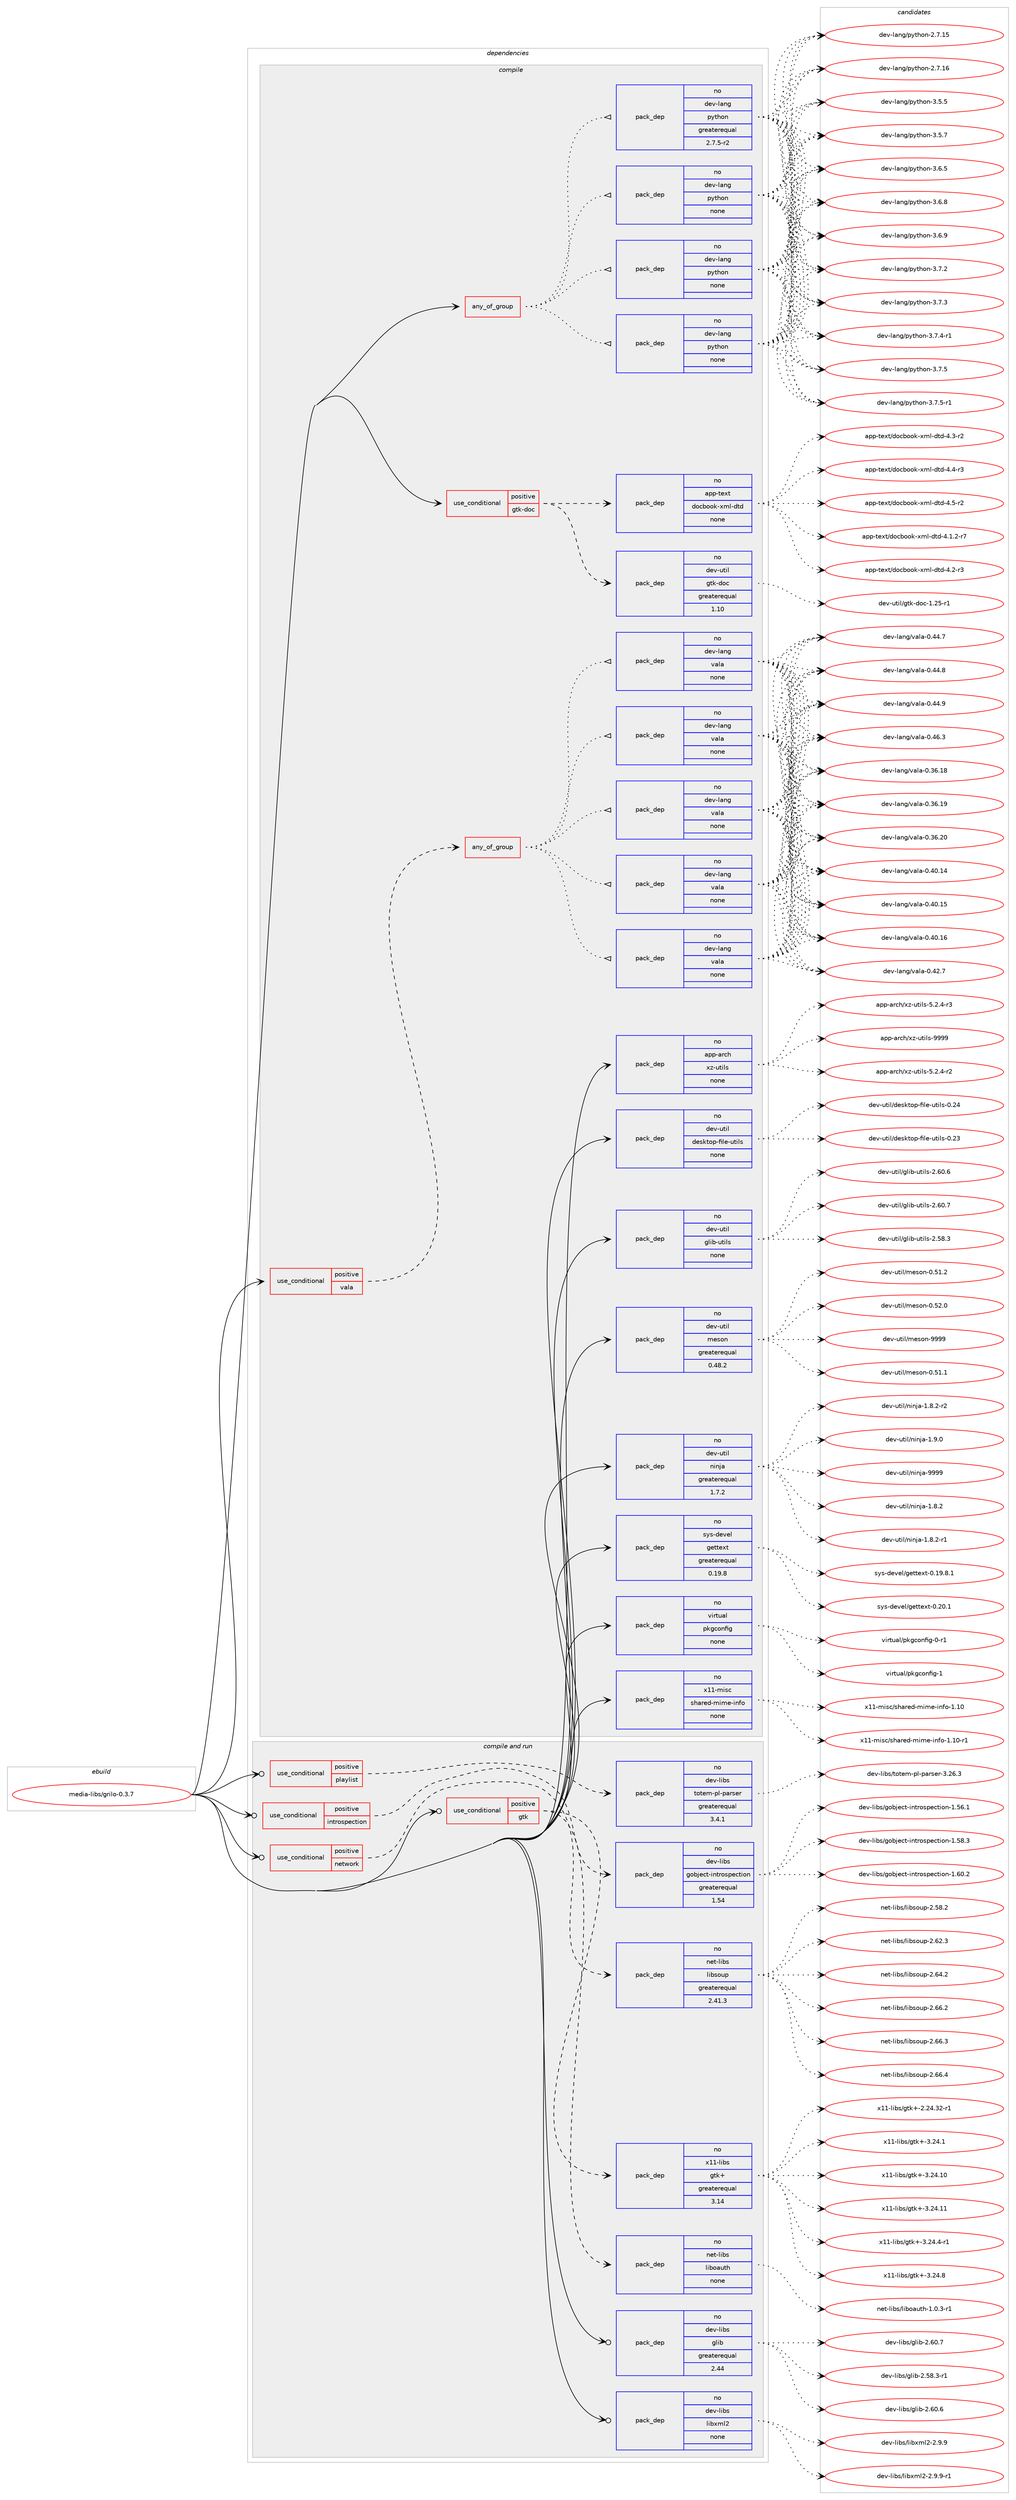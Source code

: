 digraph prolog {

# *************
# Graph options
# *************

newrank=true;
concentrate=true;
compound=true;
graph [rankdir=LR,fontname=Helvetica,fontsize=10,ranksep=1.5];#, ranksep=2.5, nodesep=0.2];
edge  [arrowhead=vee];
node  [fontname=Helvetica,fontsize=10];

# **********
# The ebuild
# **********

subgraph cluster_leftcol {
color=gray;
rank=same;
label=<<i>ebuild</i>>;
id [label="media-libs/grilo-0.3.7", color=red, width=4, href="../media-libs/grilo-0.3.7.svg"];
}

# ****************
# The dependencies
# ****************

subgraph cluster_midcol {
color=gray;
label=<<i>dependencies</i>>;
subgraph cluster_compile {
fillcolor="#eeeeee";
style=filled;
label=<<i>compile</i>>;
subgraph any13218 {
dependency785908 [label=<<TABLE BORDER="0" CELLBORDER="1" CELLSPACING="0" CELLPADDING="4"><TR><TD CELLPADDING="10">any_of_group</TD></TR></TABLE>>, shape=none, color=red];subgraph pack581146 {
dependency785909 [label=<<TABLE BORDER="0" CELLBORDER="1" CELLSPACING="0" CELLPADDING="4" WIDTH="220"><TR><TD ROWSPAN="6" CELLPADDING="30">pack_dep</TD></TR><TR><TD WIDTH="110">no</TD></TR><TR><TD>dev-lang</TD></TR><TR><TD>python</TD></TR><TR><TD>none</TD></TR><TR><TD></TD></TR></TABLE>>, shape=none, color=blue];
}
dependency785908:e -> dependency785909:w [weight=20,style="dotted",arrowhead="oinv"];
subgraph pack581147 {
dependency785910 [label=<<TABLE BORDER="0" CELLBORDER="1" CELLSPACING="0" CELLPADDING="4" WIDTH="220"><TR><TD ROWSPAN="6" CELLPADDING="30">pack_dep</TD></TR><TR><TD WIDTH="110">no</TD></TR><TR><TD>dev-lang</TD></TR><TR><TD>python</TD></TR><TR><TD>none</TD></TR><TR><TD></TD></TR></TABLE>>, shape=none, color=blue];
}
dependency785908:e -> dependency785910:w [weight=20,style="dotted",arrowhead="oinv"];
subgraph pack581148 {
dependency785911 [label=<<TABLE BORDER="0" CELLBORDER="1" CELLSPACING="0" CELLPADDING="4" WIDTH="220"><TR><TD ROWSPAN="6" CELLPADDING="30">pack_dep</TD></TR><TR><TD WIDTH="110">no</TD></TR><TR><TD>dev-lang</TD></TR><TR><TD>python</TD></TR><TR><TD>none</TD></TR><TR><TD></TD></TR></TABLE>>, shape=none, color=blue];
}
dependency785908:e -> dependency785911:w [weight=20,style="dotted",arrowhead="oinv"];
subgraph pack581149 {
dependency785912 [label=<<TABLE BORDER="0" CELLBORDER="1" CELLSPACING="0" CELLPADDING="4" WIDTH="220"><TR><TD ROWSPAN="6" CELLPADDING="30">pack_dep</TD></TR><TR><TD WIDTH="110">no</TD></TR><TR><TD>dev-lang</TD></TR><TR><TD>python</TD></TR><TR><TD>greaterequal</TD></TR><TR><TD>2.7.5-r2</TD></TR></TABLE>>, shape=none, color=blue];
}
dependency785908:e -> dependency785912:w [weight=20,style="dotted",arrowhead="oinv"];
}
id:e -> dependency785908:w [weight=20,style="solid",arrowhead="vee"];
subgraph cond191111 {
dependency785913 [label=<<TABLE BORDER="0" CELLBORDER="1" CELLSPACING="0" CELLPADDING="4"><TR><TD ROWSPAN="3" CELLPADDING="10">use_conditional</TD></TR><TR><TD>positive</TD></TR><TR><TD>gtk-doc</TD></TR></TABLE>>, shape=none, color=red];
subgraph pack581150 {
dependency785914 [label=<<TABLE BORDER="0" CELLBORDER="1" CELLSPACING="0" CELLPADDING="4" WIDTH="220"><TR><TD ROWSPAN="6" CELLPADDING="30">pack_dep</TD></TR><TR><TD WIDTH="110">no</TD></TR><TR><TD>dev-util</TD></TR><TR><TD>gtk-doc</TD></TR><TR><TD>greaterequal</TD></TR><TR><TD>1.10</TD></TR></TABLE>>, shape=none, color=blue];
}
dependency785913:e -> dependency785914:w [weight=20,style="dashed",arrowhead="vee"];
subgraph pack581151 {
dependency785915 [label=<<TABLE BORDER="0" CELLBORDER="1" CELLSPACING="0" CELLPADDING="4" WIDTH="220"><TR><TD ROWSPAN="6" CELLPADDING="30">pack_dep</TD></TR><TR><TD WIDTH="110">no</TD></TR><TR><TD>app-text</TD></TR><TR><TD>docbook-xml-dtd</TD></TR><TR><TD>none</TD></TR><TR><TD></TD></TR></TABLE>>, shape=none, color=blue];
}
dependency785913:e -> dependency785915:w [weight=20,style="dashed",arrowhead="vee"];
}
id:e -> dependency785913:w [weight=20,style="solid",arrowhead="vee"];
subgraph cond191112 {
dependency785916 [label=<<TABLE BORDER="0" CELLBORDER="1" CELLSPACING="0" CELLPADDING="4"><TR><TD ROWSPAN="3" CELLPADDING="10">use_conditional</TD></TR><TR><TD>positive</TD></TR><TR><TD>vala</TD></TR></TABLE>>, shape=none, color=red];
subgraph any13219 {
dependency785917 [label=<<TABLE BORDER="0" CELLBORDER="1" CELLSPACING="0" CELLPADDING="4"><TR><TD CELLPADDING="10">any_of_group</TD></TR></TABLE>>, shape=none, color=red];subgraph pack581152 {
dependency785918 [label=<<TABLE BORDER="0" CELLBORDER="1" CELLSPACING="0" CELLPADDING="4" WIDTH="220"><TR><TD ROWSPAN="6" CELLPADDING="30">pack_dep</TD></TR><TR><TD WIDTH="110">no</TD></TR><TR><TD>dev-lang</TD></TR><TR><TD>vala</TD></TR><TR><TD>none</TD></TR><TR><TD></TD></TR></TABLE>>, shape=none, color=blue];
}
dependency785917:e -> dependency785918:w [weight=20,style="dotted",arrowhead="oinv"];
subgraph pack581153 {
dependency785919 [label=<<TABLE BORDER="0" CELLBORDER="1" CELLSPACING="0" CELLPADDING="4" WIDTH="220"><TR><TD ROWSPAN="6" CELLPADDING="30">pack_dep</TD></TR><TR><TD WIDTH="110">no</TD></TR><TR><TD>dev-lang</TD></TR><TR><TD>vala</TD></TR><TR><TD>none</TD></TR><TR><TD></TD></TR></TABLE>>, shape=none, color=blue];
}
dependency785917:e -> dependency785919:w [weight=20,style="dotted",arrowhead="oinv"];
subgraph pack581154 {
dependency785920 [label=<<TABLE BORDER="0" CELLBORDER="1" CELLSPACING="0" CELLPADDING="4" WIDTH="220"><TR><TD ROWSPAN="6" CELLPADDING="30">pack_dep</TD></TR><TR><TD WIDTH="110">no</TD></TR><TR><TD>dev-lang</TD></TR><TR><TD>vala</TD></TR><TR><TD>none</TD></TR><TR><TD></TD></TR></TABLE>>, shape=none, color=blue];
}
dependency785917:e -> dependency785920:w [weight=20,style="dotted",arrowhead="oinv"];
subgraph pack581155 {
dependency785921 [label=<<TABLE BORDER="0" CELLBORDER="1" CELLSPACING="0" CELLPADDING="4" WIDTH="220"><TR><TD ROWSPAN="6" CELLPADDING="30">pack_dep</TD></TR><TR><TD WIDTH="110">no</TD></TR><TR><TD>dev-lang</TD></TR><TR><TD>vala</TD></TR><TR><TD>none</TD></TR><TR><TD></TD></TR></TABLE>>, shape=none, color=blue];
}
dependency785917:e -> dependency785921:w [weight=20,style="dotted",arrowhead="oinv"];
subgraph pack581156 {
dependency785922 [label=<<TABLE BORDER="0" CELLBORDER="1" CELLSPACING="0" CELLPADDING="4" WIDTH="220"><TR><TD ROWSPAN="6" CELLPADDING="30">pack_dep</TD></TR><TR><TD WIDTH="110">no</TD></TR><TR><TD>dev-lang</TD></TR><TR><TD>vala</TD></TR><TR><TD>none</TD></TR><TR><TD></TD></TR></TABLE>>, shape=none, color=blue];
}
dependency785917:e -> dependency785922:w [weight=20,style="dotted",arrowhead="oinv"];
}
dependency785916:e -> dependency785917:w [weight=20,style="dashed",arrowhead="vee"];
}
id:e -> dependency785916:w [weight=20,style="solid",arrowhead="vee"];
subgraph pack581157 {
dependency785923 [label=<<TABLE BORDER="0" CELLBORDER="1" CELLSPACING="0" CELLPADDING="4" WIDTH="220"><TR><TD ROWSPAN="6" CELLPADDING="30">pack_dep</TD></TR><TR><TD WIDTH="110">no</TD></TR><TR><TD>app-arch</TD></TR><TR><TD>xz-utils</TD></TR><TR><TD>none</TD></TR><TR><TD></TD></TR></TABLE>>, shape=none, color=blue];
}
id:e -> dependency785923:w [weight=20,style="solid",arrowhead="vee"];
subgraph pack581158 {
dependency785924 [label=<<TABLE BORDER="0" CELLBORDER="1" CELLSPACING="0" CELLPADDING="4" WIDTH="220"><TR><TD ROWSPAN="6" CELLPADDING="30">pack_dep</TD></TR><TR><TD WIDTH="110">no</TD></TR><TR><TD>dev-util</TD></TR><TR><TD>desktop-file-utils</TD></TR><TR><TD>none</TD></TR><TR><TD></TD></TR></TABLE>>, shape=none, color=blue];
}
id:e -> dependency785924:w [weight=20,style="solid",arrowhead="vee"];
subgraph pack581159 {
dependency785925 [label=<<TABLE BORDER="0" CELLBORDER="1" CELLSPACING="0" CELLPADDING="4" WIDTH="220"><TR><TD ROWSPAN="6" CELLPADDING="30">pack_dep</TD></TR><TR><TD WIDTH="110">no</TD></TR><TR><TD>dev-util</TD></TR><TR><TD>glib-utils</TD></TR><TR><TD>none</TD></TR><TR><TD></TD></TR></TABLE>>, shape=none, color=blue];
}
id:e -> dependency785925:w [weight=20,style="solid",arrowhead="vee"];
subgraph pack581160 {
dependency785926 [label=<<TABLE BORDER="0" CELLBORDER="1" CELLSPACING="0" CELLPADDING="4" WIDTH="220"><TR><TD ROWSPAN="6" CELLPADDING="30">pack_dep</TD></TR><TR><TD WIDTH="110">no</TD></TR><TR><TD>dev-util</TD></TR><TR><TD>meson</TD></TR><TR><TD>greaterequal</TD></TR><TR><TD>0.48.2</TD></TR></TABLE>>, shape=none, color=blue];
}
id:e -> dependency785926:w [weight=20,style="solid",arrowhead="vee"];
subgraph pack581161 {
dependency785927 [label=<<TABLE BORDER="0" CELLBORDER="1" CELLSPACING="0" CELLPADDING="4" WIDTH="220"><TR><TD ROWSPAN="6" CELLPADDING="30">pack_dep</TD></TR><TR><TD WIDTH="110">no</TD></TR><TR><TD>dev-util</TD></TR><TR><TD>ninja</TD></TR><TR><TD>greaterequal</TD></TR><TR><TD>1.7.2</TD></TR></TABLE>>, shape=none, color=blue];
}
id:e -> dependency785927:w [weight=20,style="solid",arrowhead="vee"];
subgraph pack581162 {
dependency785928 [label=<<TABLE BORDER="0" CELLBORDER="1" CELLSPACING="0" CELLPADDING="4" WIDTH="220"><TR><TD ROWSPAN="6" CELLPADDING="30">pack_dep</TD></TR><TR><TD WIDTH="110">no</TD></TR><TR><TD>sys-devel</TD></TR><TR><TD>gettext</TD></TR><TR><TD>greaterequal</TD></TR><TR><TD>0.19.8</TD></TR></TABLE>>, shape=none, color=blue];
}
id:e -> dependency785928:w [weight=20,style="solid",arrowhead="vee"];
subgraph pack581163 {
dependency785929 [label=<<TABLE BORDER="0" CELLBORDER="1" CELLSPACING="0" CELLPADDING="4" WIDTH="220"><TR><TD ROWSPAN="6" CELLPADDING="30">pack_dep</TD></TR><TR><TD WIDTH="110">no</TD></TR><TR><TD>virtual</TD></TR><TR><TD>pkgconfig</TD></TR><TR><TD>none</TD></TR><TR><TD></TD></TR></TABLE>>, shape=none, color=blue];
}
id:e -> dependency785929:w [weight=20,style="solid",arrowhead="vee"];
subgraph pack581164 {
dependency785930 [label=<<TABLE BORDER="0" CELLBORDER="1" CELLSPACING="0" CELLPADDING="4" WIDTH="220"><TR><TD ROWSPAN="6" CELLPADDING="30">pack_dep</TD></TR><TR><TD WIDTH="110">no</TD></TR><TR><TD>x11-misc</TD></TR><TR><TD>shared-mime-info</TD></TR><TR><TD>none</TD></TR><TR><TD></TD></TR></TABLE>>, shape=none, color=blue];
}
id:e -> dependency785930:w [weight=20,style="solid",arrowhead="vee"];
}
subgraph cluster_compileandrun {
fillcolor="#eeeeee";
style=filled;
label=<<i>compile and run</i>>;
subgraph cond191113 {
dependency785931 [label=<<TABLE BORDER="0" CELLBORDER="1" CELLSPACING="0" CELLPADDING="4"><TR><TD ROWSPAN="3" CELLPADDING="10">use_conditional</TD></TR><TR><TD>positive</TD></TR><TR><TD>gtk</TD></TR></TABLE>>, shape=none, color=red];
subgraph pack581165 {
dependency785932 [label=<<TABLE BORDER="0" CELLBORDER="1" CELLSPACING="0" CELLPADDING="4" WIDTH="220"><TR><TD ROWSPAN="6" CELLPADDING="30">pack_dep</TD></TR><TR><TD WIDTH="110">no</TD></TR><TR><TD>net-libs</TD></TR><TR><TD>liboauth</TD></TR><TR><TD>none</TD></TR><TR><TD></TD></TR></TABLE>>, shape=none, color=blue];
}
dependency785931:e -> dependency785932:w [weight=20,style="dashed",arrowhead="vee"];
subgraph pack581166 {
dependency785933 [label=<<TABLE BORDER="0" CELLBORDER="1" CELLSPACING="0" CELLPADDING="4" WIDTH="220"><TR><TD ROWSPAN="6" CELLPADDING="30">pack_dep</TD></TR><TR><TD WIDTH="110">no</TD></TR><TR><TD>x11-libs</TD></TR><TR><TD>gtk+</TD></TR><TR><TD>greaterequal</TD></TR><TR><TD>3.14</TD></TR></TABLE>>, shape=none, color=blue];
}
dependency785931:e -> dependency785933:w [weight=20,style="dashed",arrowhead="vee"];
}
id:e -> dependency785931:w [weight=20,style="solid",arrowhead="odotvee"];
subgraph cond191114 {
dependency785934 [label=<<TABLE BORDER="0" CELLBORDER="1" CELLSPACING="0" CELLPADDING="4"><TR><TD ROWSPAN="3" CELLPADDING="10">use_conditional</TD></TR><TR><TD>positive</TD></TR><TR><TD>introspection</TD></TR></TABLE>>, shape=none, color=red];
subgraph pack581167 {
dependency785935 [label=<<TABLE BORDER="0" CELLBORDER="1" CELLSPACING="0" CELLPADDING="4" WIDTH="220"><TR><TD ROWSPAN="6" CELLPADDING="30">pack_dep</TD></TR><TR><TD WIDTH="110">no</TD></TR><TR><TD>dev-libs</TD></TR><TR><TD>gobject-introspection</TD></TR><TR><TD>greaterequal</TD></TR><TR><TD>1.54</TD></TR></TABLE>>, shape=none, color=blue];
}
dependency785934:e -> dependency785935:w [weight=20,style="dashed",arrowhead="vee"];
}
id:e -> dependency785934:w [weight=20,style="solid",arrowhead="odotvee"];
subgraph cond191115 {
dependency785936 [label=<<TABLE BORDER="0" CELLBORDER="1" CELLSPACING="0" CELLPADDING="4"><TR><TD ROWSPAN="3" CELLPADDING="10">use_conditional</TD></TR><TR><TD>positive</TD></TR><TR><TD>network</TD></TR></TABLE>>, shape=none, color=red];
subgraph pack581168 {
dependency785937 [label=<<TABLE BORDER="0" CELLBORDER="1" CELLSPACING="0" CELLPADDING="4" WIDTH="220"><TR><TD ROWSPAN="6" CELLPADDING="30">pack_dep</TD></TR><TR><TD WIDTH="110">no</TD></TR><TR><TD>net-libs</TD></TR><TR><TD>libsoup</TD></TR><TR><TD>greaterequal</TD></TR><TR><TD>2.41.3</TD></TR></TABLE>>, shape=none, color=blue];
}
dependency785936:e -> dependency785937:w [weight=20,style="dashed",arrowhead="vee"];
}
id:e -> dependency785936:w [weight=20,style="solid",arrowhead="odotvee"];
subgraph cond191116 {
dependency785938 [label=<<TABLE BORDER="0" CELLBORDER="1" CELLSPACING="0" CELLPADDING="4"><TR><TD ROWSPAN="3" CELLPADDING="10">use_conditional</TD></TR><TR><TD>positive</TD></TR><TR><TD>playlist</TD></TR></TABLE>>, shape=none, color=red];
subgraph pack581169 {
dependency785939 [label=<<TABLE BORDER="0" CELLBORDER="1" CELLSPACING="0" CELLPADDING="4" WIDTH="220"><TR><TD ROWSPAN="6" CELLPADDING="30">pack_dep</TD></TR><TR><TD WIDTH="110">no</TD></TR><TR><TD>dev-libs</TD></TR><TR><TD>totem-pl-parser</TD></TR><TR><TD>greaterequal</TD></TR><TR><TD>3.4.1</TD></TR></TABLE>>, shape=none, color=blue];
}
dependency785938:e -> dependency785939:w [weight=20,style="dashed",arrowhead="vee"];
}
id:e -> dependency785938:w [weight=20,style="solid",arrowhead="odotvee"];
subgraph pack581170 {
dependency785940 [label=<<TABLE BORDER="0" CELLBORDER="1" CELLSPACING="0" CELLPADDING="4" WIDTH="220"><TR><TD ROWSPAN="6" CELLPADDING="30">pack_dep</TD></TR><TR><TD WIDTH="110">no</TD></TR><TR><TD>dev-libs</TD></TR><TR><TD>glib</TD></TR><TR><TD>greaterequal</TD></TR><TR><TD>2.44</TD></TR></TABLE>>, shape=none, color=blue];
}
id:e -> dependency785940:w [weight=20,style="solid",arrowhead="odotvee"];
subgraph pack581171 {
dependency785941 [label=<<TABLE BORDER="0" CELLBORDER="1" CELLSPACING="0" CELLPADDING="4" WIDTH="220"><TR><TD ROWSPAN="6" CELLPADDING="30">pack_dep</TD></TR><TR><TD WIDTH="110">no</TD></TR><TR><TD>dev-libs</TD></TR><TR><TD>libxml2</TD></TR><TR><TD>none</TD></TR><TR><TD></TD></TR></TABLE>>, shape=none, color=blue];
}
id:e -> dependency785941:w [weight=20,style="solid",arrowhead="odotvee"];
}
subgraph cluster_run {
fillcolor="#eeeeee";
style=filled;
label=<<i>run</i>>;
}
}

# **************
# The candidates
# **************

subgraph cluster_choices {
rank=same;
color=gray;
label=<<i>candidates</i>>;

subgraph choice581146 {
color=black;
nodesep=1;
choice10010111845108971101034711212111610411111045504655464953 [label="dev-lang/python-2.7.15", color=red, width=4,href="../dev-lang/python-2.7.15.svg"];
choice10010111845108971101034711212111610411111045504655464954 [label="dev-lang/python-2.7.16", color=red, width=4,href="../dev-lang/python-2.7.16.svg"];
choice100101118451089711010347112121116104111110455146534653 [label="dev-lang/python-3.5.5", color=red, width=4,href="../dev-lang/python-3.5.5.svg"];
choice100101118451089711010347112121116104111110455146534655 [label="dev-lang/python-3.5.7", color=red, width=4,href="../dev-lang/python-3.5.7.svg"];
choice100101118451089711010347112121116104111110455146544653 [label="dev-lang/python-3.6.5", color=red, width=4,href="../dev-lang/python-3.6.5.svg"];
choice100101118451089711010347112121116104111110455146544656 [label="dev-lang/python-3.6.8", color=red, width=4,href="../dev-lang/python-3.6.8.svg"];
choice100101118451089711010347112121116104111110455146544657 [label="dev-lang/python-3.6.9", color=red, width=4,href="../dev-lang/python-3.6.9.svg"];
choice100101118451089711010347112121116104111110455146554650 [label="dev-lang/python-3.7.2", color=red, width=4,href="../dev-lang/python-3.7.2.svg"];
choice100101118451089711010347112121116104111110455146554651 [label="dev-lang/python-3.7.3", color=red, width=4,href="../dev-lang/python-3.7.3.svg"];
choice1001011184510897110103471121211161041111104551465546524511449 [label="dev-lang/python-3.7.4-r1", color=red, width=4,href="../dev-lang/python-3.7.4-r1.svg"];
choice100101118451089711010347112121116104111110455146554653 [label="dev-lang/python-3.7.5", color=red, width=4,href="../dev-lang/python-3.7.5.svg"];
choice1001011184510897110103471121211161041111104551465546534511449 [label="dev-lang/python-3.7.5-r1", color=red, width=4,href="../dev-lang/python-3.7.5-r1.svg"];
dependency785909:e -> choice10010111845108971101034711212111610411111045504655464953:w [style=dotted,weight="100"];
dependency785909:e -> choice10010111845108971101034711212111610411111045504655464954:w [style=dotted,weight="100"];
dependency785909:e -> choice100101118451089711010347112121116104111110455146534653:w [style=dotted,weight="100"];
dependency785909:e -> choice100101118451089711010347112121116104111110455146534655:w [style=dotted,weight="100"];
dependency785909:e -> choice100101118451089711010347112121116104111110455146544653:w [style=dotted,weight="100"];
dependency785909:e -> choice100101118451089711010347112121116104111110455146544656:w [style=dotted,weight="100"];
dependency785909:e -> choice100101118451089711010347112121116104111110455146544657:w [style=dotted,weight="100"];
dependency785909:e -> choice100101118451089711010347112121116104111110455146554650:w [style=dotted,weight="100"];
dependency785909:e -> choice100101118451089711010347112121116104111110455146554651:w [style=dotted,weight="100"];
dependency785909:e -> choice1001011184510897110103471121211161041111104551465546524511449:w [style=dotted,weight="100"];
dependency785909:e -> choice100101118451089711010347112121116104111110455146554653:w [style=dotted,weight="100"];
dependency785909:e -> choice1001011184510897110103471121211161041111104551465546534511449:w [style=dotted,weight="100"];
}
subgraph choice581147 {
color=black;
nodesep=1;
choice10010111845108971101034711212111610411111045504655464953 [label="dev-lang/python-2.7.15", color=red, width=4,href="../dev-lang/python-2.7.15.svg"];
choice10010111845108971101034711212111610411111045504655464954 [label="dev-lang/python-2.7.16", color=red, width=4,href="../dev-lang/python-2.7.16.svg"];
choice100101118451089711010347112121116104111110455146534653 [label="dev-lang/python-3.5.5", color=red, width=4,href="../dev-lang/python-3.5.5.svg"];
choice100101118451089711010347112121116104111110455146534655 [label="dev-lang/python-3.5.7", color=red, width=4,href="../dev-lang/python-3.5.7.svg"];
choice100101118451089711010347112121116104111110455146544653 [label="dev-lang/python-3.6.5", color=red, width=4,href="../dev-lang/python-3.6.5.svg"];
choice100101118451089711010347112121116104111110455146544656 [label="dev-lang/python-3.6.8", color=red, width=4,href="../dev-lang/python-3.6.8.svg"];
choice100101118451089711010347112121116104111110455146544657 [label="dev-lang/python-3.6.9", color=red, width=4,href="../dev-lang/python-3.6.9.svg"];
choice100101118451089711010347112121116104111110455146554650 [label="dev-lang/python-3.7.2", color=red, width=4,href="../dev-lang/python-3.7.2.svg"];
choice100101118451089711010347112121116104111110455146554651 [label="dev-lang/python-3.7.3", color=red, width=4,href="../dev-lang/python-3.7.3.svg"];
choice1001011184510897110103471121211161041111104551465546524511449 [label="dev-lang/python-3.7.4-r1", color=red, width=4,href="../dev-lang/python-3.7.4-r1.svg"];
choice100101118451089711010347112121116104111110455146554653 [label="dev-lang/python-3.7.5", color=red, width=4,href="../dev-lang/python-3.7.5.svg"];
choice1001011184510897110103471121211161041111104551465546534511449 [label="dev-lang/python-3.7.5-r1", color=red, width=4,href="../dev-lang/python-3.7.5-r1.svg"];
dependency785910:e -> choice10010111845108971101034711212111610411111045504655464953:w [style=dotted,weight="100"];
dependency785910:e -> choice10010111845108971101034711212111610411111045504655464954:w [style=dotted,weight="100"];
dependency785910:e -> choice100101118451089711010347112121116104111110455146534653:w [style=dotted,weight="100"];
dependency785910:e -> choice100101118451089711010347112121116104111110455146534655:w [style=dotted,weight="100"];
dependency785910:e -> choice100101118451089711010347112121116104111110455146544653:w [style=dotted,weight="100"];
dependency785910:e -> choice100101118451089711010347112121116104111110455146544656:w [style=dotted,weight="100"];
dependency785910:e -> choice100101118451089711010347112121116104111110455146544657:w [style=dotted,weight="100"];
dependency785910:e -> choice100101118451089711010347112121116104111110455146554650:w [style=dotted,weight="100"];
dependency785910:e -> choice100101118451089711010347112121116104111110455146554651:w [style=dotted,weight="100"];
dependency785910:e -> choice1001011184510897110103471121211161041111104551465546524511449:w [style=dotted,weight="100"];
dependency785910:e -> choice100101118451089711010347112121116104111110455146554653:w [style=dotted,weight="100"];
dependency785910:e -> choice1001011184510897110103471121211161041111104551465546534511449:w [style=dotted,weight="100"];
}
subgraph choice581148 {
color=black;
nodesep=1;
choice10010111845108971101034711212111610411111045504655464953 [label="dev-lang/python-2.7.15", color=red, width=4,href="../dev-lang/python-2.7.15.svg"];
choice10010111845108971101034711212111610411111045504655464954 [label="dev-lang/python-2.7.16", color=red, width=4,href="../dev-lang/python-2.7.16.svg"];
choice100101118451089711010347112121116104111110455146534653 [label="dev-lang/python-3.5.5", color=red, width=4,href="../dev-lang/python-3.5.5.svg"];
choice100101118451089711010347112121116104111110455146534655 [label="dev-lang/python-3.5.7", color=red, width=4,href="../dev-lang/python-3.5.7.svg"];
choice100101118451089711010347112121116104111110455146544653 [label="dev-lang/python-3.6.5", color=red, width=4,href="../dev-lang/python-3.6.5.svg"];
choice100101118451089711010347112121116104111110455146544656 [label="dev-lang/python-3.6.8", color=red, width=4,href="../dev-lang/python-3.6.8.svg"];
choice100101118451089711010347112121116104111110455146544657 [label="dev-lang/python-3.6.9", color=red, width=4,href="../dev-lang/python-3.6.9.svg"];
choice100101118451089711010347112121116104111110455146554650 [label="dev-lang/python-3.7.2", color=red, width=4,href="../dev-lang/python-3.7.2.svg"];
choice100101118451089711010347112121116104111110455146554651 [label="dev-lang/python-3.7.3", color=red, width=4,href="../dev-lang/python-3.7.3.svg"];
choice1001011184510897110103471121211161041111104551465546524511449 [label="dev-lang/python-3.7.4-r1", color=red, width=4,href="../dev-lang/python-3.7.4-r1.svg"];
choice100101118451089711010347112121116104111110455146554653 [label="dev-lang/python-3.7.5", color=red, width=4,href="../dev-lang/python-3.7.5.svg"];
choice1001011184510897110103471121211161041111104551465546534511449 [label="dev-lang/python-3.7.5-r1", color=red, width=4,href="../dev-lang/python-3.7.5-r1.svg"];
dependency785911:e -> choice10010111845108971101034711212111610411111045504655464953:w [style=dotted,weight="100"];
dependency785911:e -> choice10010111845108971101034711212111610411111045504655464954:w [style=dotted,weight="100"];
dependency785911:e -> choice100101118451089711010347112121116104111110455146534653:w [style=dotted,weight="100"];
dependency785911:e -> choice100101118451089711010347112121116104111110455146534655:w [style=dotted,weight="100"];
dependency785911:e -> choice100101118451089711010347112121116104111110455146544653:w [style=dotted,weight="100"];
dependency785911:e -> choice100101118451089711010347112121116104111110455146544656:w [style=dotted,weight="100"];
dependency785911:e -> choice100101118451089711010347112121116104111110455146544657:w [style=dotted,weight="100"];
dependency785911:e -> choice100101118451089711010347112121116104111110455146554650:w [style=dotted,weight="100"];
dependency785911:e -> choice100101118451089711010347112121116104111110455146554651:w [style=dotted,weight="100"];
dependency785911:e -> choice1001011184510897110103471121211161041111104551465546524511449:w [style=dotted,weight="100"];
dependency785911:e -> choice100101118451089711010347112121116104111110455146554653:w [style=dotted,weight="100"];
dependency785911:e -> choice1001011184510897110103471121211161041111104551465546534511449:w [style=dotted,weight="100"];
}
subgraph choice581149 {
color=black;
nodesep=1;
choice10010111845108971101034711212111610411111045504655464953 [label="dev-lang/python-2.7.15", color=red, width=4,href="../dev-lang/python-2.7.15.svg"];
choice10010111845108971101034711212111610411111045504655464954 [label="dev-lang/python-2.7.16", color=red, width=4,href="../dev-lang/python-2.7.16.svg"];
choice100101118451089711010347112121116104111110455146534653 [label="dev-lang/python-3.5.5", color=red, width=4,href="../dev-lang/python-3.5.5.svg"];
choice100101118451089711010347112121116104111110455146534655 [label="dev-lang/python-3.5.7", color=red, width=4,href="../dev-lang/python-3.5.7.svg"];
choice100101118451089711010347112121116104111110455146544653 [label="dev-lang/python-3.6.5", color=red, width=4,href="../dev-lang/python-3.6.5.svg"];
choice100101118451089711010347112121116104111110455146544656 [label="dev-lang/python-3.6.8", color=red, width=4,href="../dev-lang/python-3.6.8.svg"];
choice100101118451089711010347112121116104111110455146544657 [label="dev-lang/python-3.6.9", color=red, width=4,href="../dev-lang/python-3.6.9.svg"];
choice100101118451089711010347112121116104111110455146554650 [label="dev-lang/python-3.7.2", color=red, width=4,href="../dev-lang/python-3.7.2.svg"];
choice100101118451089711010347112121116104111110455146554651 [label="dev-lang/python-3.7.3", color=red, width=4,href="../dev-lang/python-3.7.3.svg"];
choice1001011184510897110103471121211161041111104551465546524511449 [label="dev-lang/python-3.7.4-r1", color=red, width=4,href="../dev-lang/python-3.7.4-r1.svg"];
choice100101118451089711010347112121116104111110455146554653 [label="dev-lang/python-3.7.5", color=red, width=4,href="../dev-lang/python-3.7.5.svg"];
choice1001011184510897110103471121211161041111104551465546534511449 [label="dev-lang/python-3.7.5-r1", color=red, width=4,href="../dev-lang/python-3.7.5-r1.svg"];
dependency785912:e -> choice10010111845108971101034711212111610411111045504655464953:w [style=dotted,weight="100"];
dependency785912:e -> choice10010111845108971101034711212111610411111045504655464954:w [style=dotted,weight="100"];
dependency785912:e -> choice100101118451089711010347112121116104111110455146534653:w [style=dotted,weight="100"];
dependency785912:e -> choice100101118451089711010347112121116104111110455146534655:w [style=dotted,weight="100"];
dependency785912:e -> choice100101118451089711010347112121116104111110455146544653:w [style=dotted,weight="100"];
dependency785912:e -> choice100101118451089711010347112121116104111110455146544656:w [style=dotted,weight="100"];
dependency785912:e -> choice100101118451089711010347112121116104111110455146544657:w [style=dotted,weight="100"];
dependency785912:e -> choice100101118451089711010347112121116104111110455146554650:w [style=dotted,weight="100"];
dependency785912:e -> choice100101118451089711010347112121116104111110455146554651:w [style=dotted,weight="100"];
dependency785912:e -> choice1001011184510897110103471121211161041111104551465546524511449:w [style=dotted,weight="100"];
dependency785912:e -> choice100101118451089711010347112121116104111110455146554653:w [style=dotted,weight="100"];
dependency785912:e -> choice1001011184510897110103471121211161041111104551465546534511449:w [style=dotted,weight="100"];
}
subgraph choice581150 {
color=black;
nodesep=1;
choice1001011184511711610510847103116107451001119945494650534511449 [label="dev-util/gtk-doc-1.25-r1", color=red, width=4,href="../dev-util/gtk-doc-1.25-r1.svg"];
dependency785914:e -> choice1001011184511711610510847103116107451001119945494650534511449:w [style=dotted,weight="100"];
}
subgraph choice581151 {
color=black;
nodesep=1;
choice971121124511610112011647100111999811111110745120109108451001161004552464946504511455 [label="app-text/docbook-xml-dtd-4.1.2-r7", color=red, width=4,href="../app-text/docbook-xml-dtd-4.1.2-r7.svg"];
choice97112112451161011201164710011199981111111074512010910845100116100455246504511451 [label="app-text/docbook-xml-dtd-4.2-r3", color=red, width=4,href="../app-text/docbook-xml-dtd-4.2-r3.svg"];
choice97112112451161011201164710011199981111111074512010910845100116100455246514511450 [label="app-text/docbook-xml-dtd-4.3-r2", color=red, width=4,href="../app-text/docbook-xml-dtd-4.3-r2.svg"];
choice97112112451161011201164710011199981111111074512010910845100116100455246524511451 [label="app-text/docbook-xml-dtd-4.4-r3", color=red, width=4,href="../app-text/docbook-xml-dtd-4.4-r3.svg"];
choice97112112451161011201164710011199981111111074512010910845100116100455246534511450 [label="app-text/docbook-xml-dtd-4.5-r2", color=red, width=4,href="../app-text/docbook-xml-dtd-4.5-r2.svg"];
dependency785915:e -> choice971121124511610112011647100111999811111110745120109108451001161004552464946504511455:w [style=dotted,weight="100"];
dependency785915:e -> choice97112112451161011201164710011199981111111074512010910845100116100455246504511451:w [style=dotted,weight="100"];
dependency785915:e -> choice97112112451161011201164710011199981111111074512010910845100116100455246514511450:w [style=dotted,weight="100"];
dependency785915:e -> choice97112112451161011201164710011199981111111074512010910845100116100455246524511451:w [style=dotted,weight="100"];
dependency785915:e -> choice97112112451161011201164710011199981111111074512010910845100116100455246534511450:w [style=dotted,weight="100"];
}
subgraph choice581152 {
color=black;
nodesep=1;
choice10010111845108971101034711897108974548465154464956 [label="dev-lang/vala-0.36.18", color=red, width=4,href="../dev-lang/vala-0.36.18.svg"];
choice10010111845108971101034711897108974548465154464957 [label="dev-lang/vala-0.36.19", color=red, width=4,href="../dev-lang/vala-0.36.19.svg"];
choice10010111845108971101034711897108974548465154465048 [label="dev-lang/vala-0.36.20", color=red, width=4,href="../dev-lang/vala-0.36.20.svg"];
choice10010111845108971101034711897108974548465248464952 [label="dev-lang/vala-0.40.14", color=red, width=4,href="../dev-lang/vala-0.40.14.svg"];
choice10010111845108971101034711897108974548465248464953 [label="dev-lang/vala-0.40.15", color=red, width=4,href="../dev-lang/vala-0.40.15.svg"];
choice10010111845108971101034711897108974548465248464954 [label="dev-lang/vala-0.40.16", color=red, width=4,href="../dev-lang/vala-0.40.16.svg"];
choice100101118451089711010347118971089745484652504655 [label="dev-lang/vala-0.42.7", color=red, width=4,href="../dev-lang/vala-0.42.7.svg"];
choice100101118451089711010347118971089745484652524655 [label="dev-lang/vala-0.44.7", color=red, width=4,href="../dev-lang/vala-0.44.7.svg"];
choice100101118451089711010347118971089745484652524656 [label="dev-lang/vala-0.44.8", color=red, width=4,href="../dev-lang/vala-0.44.8.svg"];
choice100101118451089711010347118971089745484652524657 [label="dev-lang/vala-0.44.9", color=red, width=4,href="../dev-lang/vala-0.44.9.svg"];
choice100101118451089711010347118971089745484652544651 [label="dev-lang/vala-0.46.3", color=red, width=4,href="../dev-lang/vala-0.46.3.svg"];
dependency785918:e -> choice10010111845108971101034711897108974548465154464956:w [style=dotted,weight="100"];
dependency785918:e -> choice10010111845108971101034711897108974548465154464957:w [style=dotted,weight="100"];
dependency785918:e -> choice10010111845108971101034711897108974548465154465048:w [style=dotted,weight="100"];
dependency785918:e -> choice10010111845108971101034711897108974548465248464952:w [style=dotted,weight="100"];
dependency785918:e -> choice10010111845108971101034711897108974548465248464953:w [style=dotted,weight="100"];
dependency785918:e -> choice10010111845108971101034711897108974548465248464954:w [style=dotted,weight="100"];
dependency785918:e -> choice100101118451089711010347118971089745484652504655:w [style=dotted,weight="100"];
dependency785918:e -> choice100101118451089711010347118971089745484652524655:w [style=dotted,weight="100"];
dependency785918:e -> choice100101118451089711010347118971089745484652524656:w [style=dotted,weight="100"];
dependency785918:e -> choice100101118451089711010347118971089745484652524657:w [style=dotted,weight="100"];
dependency785918:e -> choice100101118451089711010347118971089745484652544651:w [style=dotted,weight="100"];
}
subgraph choice581153 {
color=black;
nodesep=1;
choice10010111845108971101034711897108974548465154464956 [label="dev-lang/vala-0.36.18", color=red, width=4,href="../dev-lang/vala-0.36.18.svg"];
choice10010111845108971101034711897108974548465154464957 [label="dev-lang/vala-0.36.19", color=red, width=4,href="../dev-lang/vala-0.36.19.svg"];
choice10010111845108971101034711897108974548465154465048 [label="dev-lang/vala-0.36.20", color=red, width=4,href="../dev-lang/vala-0.36.20.svg"];
choice10010111845108971101034711897108974548465248464952 [label="dev-lang/vala-0.40.14", color=red, width=4,href="../dev-lang/vala-0.40.14.svg"];
choice10010111845108971101034711897108974548465248464953 [label="dev-lang/vala-0.40.15", color=red, width=4,href="../dev-lang/vala-0.40.15.svg"];
choice10010111845108971101034711897108974548465248464954 [label="dev-lang/vala-0.40.16", color=red, width=4,href="../dev-lang/vala-0.40.16.svg"];
choice100101118451089711010347118971089745484652504655 [label="dev-lang/vala-0.42.7", color=red, width=4,href="../dev-lang/vala-0.42.7.svg"];
choice100101118451089711010347118971089745484652524655 [label="dev-lang/vala-0.44.7", color=red, width=4,href="../dev-lang/vala-0.44.7.svg"];
choice100101118451089711010347118971089745484652524656 [label="dev-lang/vala-0.44.8", color=red, width=4,href="../dev-lang/vala-0.44.8.svg"];
choice100101118451089711010347118971089745484652524657 [label="dev-lang/vala-0.44.9", color=red, width=4,href="../dev-lang/vala-0.44.9.svg"];
choice100101118451089711010347118971089745484652544651 [label="dev-lang/vala-0.46.3", color=red, width=4,href="../dev-lang/vala-0.46.3.svg"];
dependency785919:e -> choice10010111845108971101034711897108974548465154464956:w [style=dotted,weight="100"];
dependency785919:e -> choice10010111845108971101034711897108974548465154464957:w [style=dotted,weight="100"];
dependency785919:e -> choice10010111845108971101034711897108974548465154465048:w [style=dotted,weight="100"];
dependency785919:e -> choice10010111845108971101034711897108974548465248464952:w [style=dotted,weight="100"];
dependency785919:e -> choice10010111845108971101034711897108974548465248464953:w [style=dotted,weight="100"];
dependency785919:e -> choice10010111845108971101034711897108974548465248464954:w [style=dotted,weight="100"];
dependency785919:e -> choice100101118451089711010347118971089745484652504655:w [style=dotted,weight="100"];
dependency785919:e -> choice100101118451089711010347118971089745484652524655:w [style=dotted,weight="100"];
dependency785919:e -> choice100101118451089711010347118971089745484652524656:w [style=dotted,weight="100"];
dependency785919:e -> choice100101118451089711010347118971089745484652524657:w [style=dotted,weight="100"];
dependency785919:e -> choice100101118451089711010347118971089745484652544651:w [style=dotted,weight="100"];
}
subgraph choice581154 {
color=black;
nodesep=1;
choice10010111845108971101034711897108974548465154464956 [label="dev-lang/vala-0.36.18", color=red, width=4,href="../dev-lang/vala-0.36.18.svg"];
choice10010111845108971101034711897108974548465154464957 [label="dev-lang/vala-0.36.19", color=red, width=4,href="../dev-lang/vala-0.36.19.svg"];
choice10010111845108971101034711897108974548465154465048 [label="dev-lang/vala-0.36.20", color=red, width=4,href="../dev-lang/vala-0.36.20.svg"];
choice10010111845108971101034711897108974548465248464952 [label="dev-lang/vala-0.40.14", color=red, width=4,href="../dev-lang/vala-0.40.14.svg"];
choice10010111845108971101034711897108974548465248464953 [label="dev-lang/vala-0.40.15", color=red, width=4,href="../dev-lang/vala-0.40.15.svg"];
choice10010111845108971101034711897108974548465248464954 [label="dev-lang/vala-0.40.16", color=red, width=4,href="../dev-lang/vala-0.40.16.svg"];
choice100101118451089711010347118971089745484652504655 [label="dev-lang/vala-0.42.7", color=red, width=4,href="../dev-lang/vala-0.42.7.svg"];
choice100101118451089711010347118971089745484652524655 [label="dev-lang/vala-0.44.7", color=red, width=4,href="../dev-lang/vala-0.44.7.svg"];
choice100101118451089711010347118971089745484652524656 [label="dev-lang/vala-0.44.8", color=red, width=4,href="../dev-lang/vala-0.44.8.svg"];
choice100101118451089711010347118971089745484652524657 [label="dev-lang/vala-0.44.9", color=red, width=4,href="../dev-lang/vala-0.44.9.svg"];
choice100101118451089711010347118971089745484652544651 [label="dev-lang/vala-0.46.3", color=red, width=4,href="../dev-lang/vala-0.46.3.svg"];
dependency785920:e -> choice10010111845108971101034711897108974548465154464956:w [style=dotted,weight="100"];
dependency785920:e -> choice10010111845108971101034711897108974548465154464957:w [style=dotted,weight="100"];
dependency785920:e -> choice10010111845108971101034711897108974548465154465048:w [style=dotted,weight="100"];
dependency785920:e -> choice10010111845108971101034711897108974548465248464952:w [style=dotted,weight="100"];
dependency785920:e -> choice10010111845108971101034711897108974548465248464953:w [style=dotted,weight="100"];
dependency785920:e -> choice10010111845108971101034711897108974548465248464954:w [style=dotted,weight="100"];
dependency785920:e -> choice100101118451089711010347118971089745484652504655:w [style=dotted,weight="100"];
dependency785920:e -> choice100101118451089711010347118971089745484652524655:w [style=dotted,weight="100"];
dependency785920:e -> choice100101118451089711010347118971089745484652524656:w [style=dotted,weight="100"];
dependency785920:e -> choice100101118451089711010347118971089745484652524657:w [style=dotted,weight="100"];
dependency785920:e -> choice100101118451089711010347118971089745484652544651:w [style=dotted,weight="100"];
}
subgraph choice581155 {
color=black;
nodesep=1;
choice10010111845108971101034711897108974548465154464956 [label="dev-lang/vala-0.36.18", color=red, width=4,href="../dev-lang/vala-0.36.18.svg"];
choice10010111845108971101034711897108974548465154464957 [label="dev-lang/vala-0.36.19", color=red, width=4,href="../dev-lang/vala-0.36.19.svg"];
choice10010111845108971101034711897108974548465154465048 [label="dev-lang/vala-0.36.20", color=red, width=4,href="../dev-lang/vala-0.36.20.svg"];
choice10010111845108971101034711897108974548465248464952 [label="dev-lang/vala-0.40.14", color=red, width=4,href="../dev-lang/vala-0.40.14.svg"];
choice10010111845108971101034711897108974548465248464953 [label="dev-lang/vala-0.40.15", color=red, width=4,href="../dev-lang/vala-0.40.15.svg"];
choice10010111845108971101034711897108974548465248464954 [label="dev-lang/vala-0.40.16", color=red, width=4,href="../dev-lang/vala-0.40.16.svg"];
choice100101118451089711010347118971089745484652504655 [label="dev-lang/vala-0.42.7", color=red, width=4,href="../dev-lang/vala-0.42.7.svg"];
choice100101118451089711010347118971089745484652524655 [label="dev-lang/vala-0.44.7", color=red, width=4,href="../dev-lang/vala-0.44.7.svg"];
choice100101118451089711010347118971089745484652524656 [label="dev-lang/vala-0.44.8", color=red, width=4,href="../dev-lang/vala-0.44.8.svg"];
choice100101118451089711010347118971089745484652524657 [label="dev-lang/vala-0.44.9", color=red, width=4,href="../dev-lang/vala-0.44.9.svg"];
choice100101118451089711010347118971089745484652544651 [label="dev-lang/vala-0.46.3", color=red, width=4,href="../dev-lang/vala-0.46.3.svg"];
dependency785921:e -> choice10010111845108971101034711897108974548465154464956:w [style=dotted,weight="100"];
dependency785921:e -> choice10010111845108971101034711897108974548465154464957:w [style=dotted,weight="100"];
dependency785921:e -> choice10010111845108971101034711897108974548465154465048:w [style=dotted,weight="100"];
dependency785921:e -> choice10010111845108971101034711897108974548465248464952:w [style=dotted,weight="100"];
dependency785921:e -> choice10010111845108971101034711897108974548465248464953:w [style=dotted,weight="100"];
dependency785921:e -> choice10010111845108971101034711897108974548465248464954:w [style=dotted,weight="100"];
dependency785921:e -> choice100101118451089711010347118971089745484652504655:w [style=dotted,weight="100"];
dependency785921:e -> choice100101118451089711010347118971089745484652524655:w [style=dotted,weight="100"];
dependency785921:e -> choice100101118451089711010347118971089745484652524656:w [style=dotted,weight="100"];
dependency785921:e -> choice100101118451089711010347118971089745484652524657:w [style=dotted,weight="100"];
dependency785921:e -> choice100101118451089711010347118971089745484652544651:w [style=dotted,weight="100"];
}
subgraph choice581156 {
color=black;
nodesep=1;
choice10010111845108971101034711897108974548465154464956 [label="dev-lang/vala-0.36.18", color=red, width=4,href="../dev-lang/vala-0.36.18.svg"];
choice10010111845108971101034711897108974548465154464957 [label="dev-lang/vala-0.36.19", color=red, width=4,href="../dev-lang/vala-0.36.19.svg"];
choice10010111845108971101034711897108974548465154465048 [label="dev-lang/vala-0.36.20", color=red, width=4,href="../dev-lang/vala-0.36.20.svg"];
choice10010111845108971101034711897108974548465248464952 [label="dev-lang/vala-0.40.14", color=red, width=4,href="../dev-lang/vala-0.40.14.svg"];
choice10010111845108971101034711897108974548465248464953 [label="dev-lang/vala-0.40.15", color=red, width=4,href="../dev-lang/vala-0.40.15.svg"];
choice10010111845108971101034711897108974548465248464954 [label="dev-lang/vala-0.40.16", color=red, width=4,href="../dev-lang/vala-0.40.16.svg"];
choice100101118451089711010347118971089745484652504655 [label="dev-lang/vala-0.42.7", color=red, width=4,href="../dev-lang/vala-0.42.7.svg"];
choice100101118451089711010347118971089745484652524655 [label="dev-lang/vala-0.44.7", color=red, width=4,href="../dev-lang/vala-0.44.7.svg"];
choice100101118451089711010347118971089745484652524656 [label="dev-lang/vala-0.44.8", color=red, width=4,href="../dev-lang/vala-0.44.8.svg"];
choice100101118451089711010347118971089745484652524657 [label="dev-lang/vala-0.44.9", color=red, width=4,href="../dev-lang/vala-0.44.9.svg"];
choice100101118451089711010347118971089745484652544651 [label="dev-lang/vala-0.46.3", color=red, width=4,href="../dev-lang/vala-0.46.3.svg"];
dependency785922:e -> choice10010111845108971101034711897108974548465154464956:w [style=dotted,weight="100"];
dependency785922:e -> choice10010111845108971101034711897108974548465154464957:w [style=dotted,weight="100"];
dependency785922:e -> choice10010111845108971101034711897108974548465154465048:w [style=dotted,weight="100"];
dependency785922:e -> choice10010111845108971101034711897108974548465248464952:w [style=dotted,weight="100"];
dependency785922:e -> choice10010111845108971101034711897108974548465248464953:w [style=dotted,weight="100"];
dependency785922:e -> choice10010111845108971101034711897108974548465248464954:w [style=dotted,weight="100"];
dependency785922:e -> choice100101118451089711010347118971089745484652504655:w [style=dotted,weight="100"];
dependency785922:e -> choice100101118451089711010347118971089745484652524655:w [style=dotted,weight="100"];
dependency785922:e -> choice100101118451089711010347118971089745484652524656:w [style=dotted,weight="100"];
dependency785922:e -> choice100101118451089711010347118971089745484652524657:w [style=dotted,weight="100"];
dependency785922:e -> choice100101118451089711010347118971089745484652544651:w [style=dotted,weight="100"];
}
subgraph choice581157 {
color=black;
nodesep=1;
choice9711211245971149910447120122451171161051081154553465046524511450 [label="app-arch/xz-utils-5.2.4-r2", color=red, width=4,href="../app-arch/xz-utils-5.2.4-r2.svg"];
choice9711211245971149910447120122451171161051081154553465046524511451 [label="app-arch/xz-utils-5.2.4-r3", color=red, width=4,href="../app-arch/xz-utils-5.2.4-r3.svg"];
choice9711211245971149910447120122451171161051081154557575757 [label="app-arch/xz-utils-9999", color=red, width=4,href="../app-arch/xz-utils-9999.svg"];
dependency785923:e -> choice9711211245971149910447120122451171161051081154553465046524511450:w [style=dotted,weight="100"];
dependency785923:e -> choice9711211245971149910447120122451171161051081154553465046524511451:w [style=dotted,weight="100"];
dependency785923:e -> choice9711211245971149910447120122451171161051081154557575757:w [style=dotted,weight="100"];
}
subgraph choice581158 {
color=black;
nodesep=1;
choice100101118451171161051084710010111510711611111245102105108101451171161051081154548465051 [label="dev-util/desktop-file-utils-0.23", color=red, width=4,href="../dev-util/desktop-file-utils-0.23.svg"];
choice100101118451171161051084710010111510711611111245102105108101451171161051081154548465052 [label="dev-util/desktop-file-utils-0.24", color=red, width=4,href="../dev-util/desktop-file-utils-0.24.svg"];
dependency785924:e -> choice100101118451171161051084710010111510711611111245102105108101451171161051081154548465051:w [style=dotted,weight="100"];
dependency785924:e -> choice100101118451171161051084710010111510711611111245102105108101451171161051081154548465052:w [style=dotted,weight="100"];
}
subgraph choice581159 {
color=black;
nodesep=1;
choice1001011184511711610510847103108105984511711610510811545504653564651 [label="dev-util/glib-utils-2.58.3", color=red, width=4,href="../dev-util/glib-utils-2.58.3.svg"];
choice1001011184511711610510847103108105984511711610510811545504654484654 [label="dev-util/glib-utils-2.60.6", color=red, width=4,href="../dev-util/glib-utils-2.60.6.svg"];
choice1001011184511711610510847103108105984511711610510811545504654484655 [label="dev-util/glib-utils-2.60.7", color=red, width=4,href="../dev-util/glib-utils-2.60.7.svg"];
dependency785925:e -> choice1001011184511711610510847103108105984511711610510811545504653564651:w [style=dotted,weight="100"];
dependency785925:e -> choice1001011184511711610510847103108105984511711610510811545504654484654:w [style=dotted,weight="100"];
dependency785925:e -> choice1001011184511711610510847103108105984511711610510811545504654484655:w [style=dotted,weight="100"];
}
subgraph choice581160 {
color=black;
nodesep=1;
choice100101118451171161051084710910111511111045484653494649 [label="dev-util/meson-0.51.1", color=red, width=4,href="../dev-util/meson-0.51.1.svg"];
choice100101118451171161051084710910111511111045484653494650 [label="dev-util/meson-0.51.2", color=red, width=4,href="../dev-util/meson-0.51.2.svg"];
choice100101118451171161051084710910111511111045484653504648 [label="dev-util/meson-0.52.0", color=red, width=4,href="../dev-util/meson-0.52.0.svg"];
choice10010111845117116105108471091011151111104557575757 [label="dev-util/meson-9999", color=red, width=4,href="../dev-util/meson-9999.svg"];
dependency785926:e -> choice100101118451171161051084710910111511111045484653494649:w [style=dotted,weight="100"];
dependency785926:e -> choice100101118451171161051084710910111511111045484653494650:w [style=dotted,weight="100"];
dependency785926:e -> choice100101118451171161051084710910111511111045484653504648:w [style=dotted,weight="100"];
dependency785926:e -> choice10010111845117116105108471091011151111104557575757:w [style=dotted,weight="100"];
}
subgraph choice581161 {
color=black;
nodesep=1;
choice100101118451171161051084711010511010697454946564650 [label="dev-util/ninja-1.8.2", color=red, width=4,href="../dev-util/ninja-1.8.2.svg"];
choice1001011184511711610510847110105110106974549465646504511449 [label="dev-util/ninja-1.8.2-r1", color=red, width=4,href="../dev-util/ninja-1.8.2-r1.svg"];
choice1001011184511711610510847110105110106974549465646504511450 [label="dev-util/ninja-1.8.2-r2", color=red, width=4,href="../dev-util/ninja-1.8.2-r2.svg"];
choice100101118451171161051084711010511010697454946574648 [label="dev-util/ninja-1.9.0", color=red, width=4,href="../dev-util/ninja-1.9.0.svg"];
choice1001011184511711610510847110105110106974557575757 [label="dev-util/ninja-9999", color=red, width=4,href="../dev-util/ninja-9999.svg"];
dependency785927:e -> choice100101118451171161051084711010511010697454946564650:w [style=dotted,weight="100"];
dependency785927:e -> choice1001011184511711610510847110105110106974549465646504511449:w [style=dotted,weight="100"];
dependency785927:e -> choice1001011184511711610510847110105110106974549465646504511450:w [style=dotted,weight="100"];
dependency785927:e -> choice100101118451171161051084711010511010697454946574648:w [style=dotted,weight="100"];
dependency785927:e -> choice1001011184511711610510847110105110106974557575757:w [style=dotted,weight="100"];
}
subgraph choice581162 {
color=black;
nodesep=1;
choice1151211154510010111810110847103101116116101120116454846495746564649 [label="sys-devel/gettext-0.19.8.1", color=red, width=4,href="../sys-devel/gettext-0.19.8.1.svg"];
choice115121115451001011181011084710310111611610112011645484650484649 [label="sys-devel/gettext-0.20.1", color=red, width=4,href="../sys-devel/gettext-0.20.1.svg"];
dependency785928:e -> choice1151211154510010111810110847103101116116101120116454846495746564649:w [style=dotted,weight="100"];
dependency785928:e -> choice115121115451001011181011084710310111611610112011645484650484649:w [style=dotted,weight="100"];
}
subgraph choice581163 {
color=black;
nodesep=1;
choice11810511411611797108471121071039911111010210510345484511449 [label="virtual/pkgconfig-0-r1", color=red, width=4,href="../virtual/pkgconfig-0-r1.svg"];
choice1181051141161179710847112107103991111101021051034549 [label="virtual/pkgconfig-1", color=red, width=4,href="../virtual/pkgconfig-1.svg"];
dependency785929:e -> choice11810511411611797108471121071039911111010210510345484511449:w [style=dotted,weight="100"];
dependency785929:e -> choice1181051141161179710847112107103991111101021051034549:w [style=dotted,weight="100"];
}
subgraph choice581164 {
color=black;
nodesep=1;
choice12049494510910511599471151049711410110045109105109101451051101021114549464948 [label="x11-misc/shared-mime-info-1.10", color=red, width=4,href="../x11-misc/shared-mime-info-1.10.svg"];
choice120494945109105115994711510497114101100451091051091014510511010211145494649484511449 [label="x11-misc/shared-mime-info-1.10-r1", color=red, width=4,href="../x11-misc/shared-mime-info-1.10-r1.svg"];
dependency785930:e -> choice12049494510910511599471151049711410110045109105109101451051101021114549464948:w [style=dotted,weight="100"];
dependency785930:e -> choice120494945109105115994711510497114101100451091051091014510511010211145494649484511449:w [style=dotted,weight="100"];
}
subgraph choice581165 {
color=black;
nodesep=1;
choice11010111645108105981154710810598111971171161044549464846514511449 [label="net-libs/liboauth-1.0.3-r1", color=red, width=4,href="../net-libs/liboauth-1.0.3-r1.svg"];
dependency785932:e -> choice11010111645108105981154710810598111971171161044549464846514511449:w [style=dotted,weight="100"];
}
subgraph choice581166 {
color=black;
nodesep=1;
choice12049494510810598115471031161074345504650524651504511449 [label="x11-libs/gtk+-2.24.32-r1", color=red, width=4,href="../x11-libs/gtk+-2.24.32-r1.svg"];
choice12049494510810598115471031161074345514650524649 [label="x11-libs/gtk+-3.24.1", color=red, width=4,href="../x11-libs/gtk+-3.24.1.svg"];
choice1204949451081059811547103116107434551465052464948 [label="x11-libs/gtk+-3.24.10", color=red, width=4,href="../x11-libs/gtk+-3.24.10.svg"];
choice1204949451081059811547103116107434551465052464949 [label="x11-libs/gtk+-3.24.11", color=red, width=4,href="../x11-libs/gtk+-3.24.11.svg"];
choice120494945108105981154710311610743455146505246524511449 [label="x11-libs/gtk+-3.24.4-r1", color=red, width=4,href="../x11-libs/gtk+-3.24.4-r1.svg"];
choice12049494510810598115471031161074345514650524656 [label="x11-libs/gtk+-3.24.8", color=red, width=4,href="../x11-libs/gtk+-3.24.8.svg"];
dependency785933:e -> choice12049494510810598115471031161074345504650524651504511449:w [style=dotted,weight="100"];
dependency785933:e -> choice12049494510810598115471031161074345514650524649:w [style=dotted,weight="100"];
dependency785933:e -> choice1204949451081059811547103116107434551465052464948:w [style=dotted,weight="100"];
dependency785933:e -> choice1204949451081059811547103116107434551465052464949:w [style=dotted,weight="100"];
dependency785933:e -> choice120494945108105981154710311610743455146505246524511449:w [style=dotted,weight="100"];
dependency785933:e -> choice12049494510810598115471031161074345514650524656:w [style=dotted,weight="100"];
}
subgraph choice581167 {
color=black;
nodesep=1;
choice1001011184510810598115471031119810610199116451051101161141111151121019911610511111045494653544649 [label="dev-libs/gobject-introspection-1.56.1", color=red, width=4,href="../dev-libs/gobject-introspection-1.56.1.svg"];
choice1001011184510810598115471031119810610199116451051101161141111151121019911610511111045494653564651 [label="dev-libs/gobject-introspection-1.58.3", color=red, width=4,href="../dev-libs/gobject-introspection-1.58.3.svg"];
choice1001011184510810598115471031119810610199116451051101161141111151121019911610511111045494654484650 [label="dev-libs/gobject-introspection-1.60.2", color=red, width=4,href="../dev-libs/gobject-introspection-1.60.2.svg"];
dependency785935:e -> choice1001011184510810598115471031119810610199116451051101161141111151121019911610511111045494653544649:w [style=dotted,weight="100"];
dependency785935:e -> choice1001011184510810598115471031119810610199116451051101161141111151121019911610511111045494653564651:w [style=dotted,weight="100"];
dependency785935:e -> choice1001011184510810598115471031119810610199116451051101161141111151121019911610511111045494654484650:w [style=dotted,weight="100"];
}
subgraph choice581168 {
color=black;
nodesep=1;
choice1101011164510810598115471081059811511111711245504653564650 [label="net-libs/libsoup-2.58.2", color=red, width=4,href="../net-libs/libsoup-2.58.2.svg"];
choice1101011164510810598115471081059811511111711245504654504651 [label="net-libs/libsoup-2.62.3", color=red, width=4,href="../net-libs/libsoup-2.62.3.svg"];
choice1101011164510810598115471081059811511111711245504654524650 [label="net-libs/libsoup-2.64.2", color=red, width=4,href="../net-libs/libsoup-2.64.2.svg"];
choice1101011164510810598115471081059811511111711245504654544650 [label="net-libs/libsoup-2.66.2", color=red, width=4,href="../net-libs/libsoup-2.66.2.svg"];
choice1101011164510810598115471081059811511111711245504654544651 [label="net-libs/libsoup-2.66.3", color=red, width=4,href="../net-libs/libsoup-2.66.3.svg"];
choice1101011164510810598115471081059811511111711245504654544652 [label="net-libs/libsoup-2.66.4", color=red, width=4,href="../net-libs/libsoup-2.66.4.svg"];
dependency785937:e -> choice1101011164510810598115471081059811511111711245504653564650:w [style=dotted,weight="100"];
dependency785937:e -> choice1101011164510810598115471081059811511111711245504654504651:w [style=dotted,weight="100"];
dependency785937:e -> choice1101011164510810598115471081059811511111711245504654524650:w [style=dotted,weight="100"];
dependency785937:e -> choice1101011164510810598115471081059811511111711245504654544650:w [style=dotted,weight="100"];
dependency785937:e -> choice1101011164510810598115471081059811511111711245504654544651:w [style=dotted,weight="100"];
dependency785937:e -> choice1101011164510810598115471081059811511111711245504654544652:w [style=dotted,weight="100"];
}
subgraph choice581169 {
color=black;
nodesep=1;
choice10010111845108105981154711611111610110945112108451129711411510111445514650544651 [label="dev-libs/totem-pl-parser-3.26.3", color=red, width=4,href="../dev-libs/totem-pl-parser-3.26.3.svg"];
dependency785939:e -> choice10010111845108105981154711611111610110945112108451129711411510111445514650544651:w [style=dotted,weight="100"];
}
subgraph choice581170 {
color=black;
nodesep=1;
choice10010111845108105981154710310810598455046535646514511449 [label="dev-libs/glib-2.58.3-r1", color=red, width=4,href="../dev-libs/glib-2.58.3-r1.svg"];
choice1001011184510810598115471031081059845504654484654 [label="dev-libs/glib-2.60.6", color=red, width=4,href="../dev-libs/glib-2.60.6.svg"];
choice1001011184510810598115471031081059845504654484655 [label="dev-libs/glib-2.60.7", color=red, width=4,href="../dev-libs/glib-2.60.7.svg"];
dependency785940:e -> choice10010111845108105981154710310810598455046535646514511449:w [style=dotted,weight="100"];
dependency785940:e -> choice1001011184510810598115471031081059845504654484654:w [style=dotted,weight="100"];
dependency785940:e -> choice1001011184510810598115471031081059845504654484655:w [style=dotted,weight="100"];
}
subgraph choice581171 {
color=black;
nodesep=1;
choice1001011184510810598115471081059812010910850455046574657 [label="dev-libs/libxml2-2.9.9", color=red, width=4,href="../dev-libs/libxml2-2.9.9.svg"];
choice10010111845108105981154710810598120109108504550465746574511449 [label="dev-libs/libxml2-2.9.9-r1", color=red, width=4,href="../dev-libs/libxml2-2.9.9-r1.svg"];
dependency785941:e -> choice1001011184510810598115471081059812010910850455046574657:w [style=dotted,weight="100"];
dependency785941:e -> choice10010111845108105981154710810598120109108504550465746574511449:w [style=dotted,weight="100"];
}
}

}
